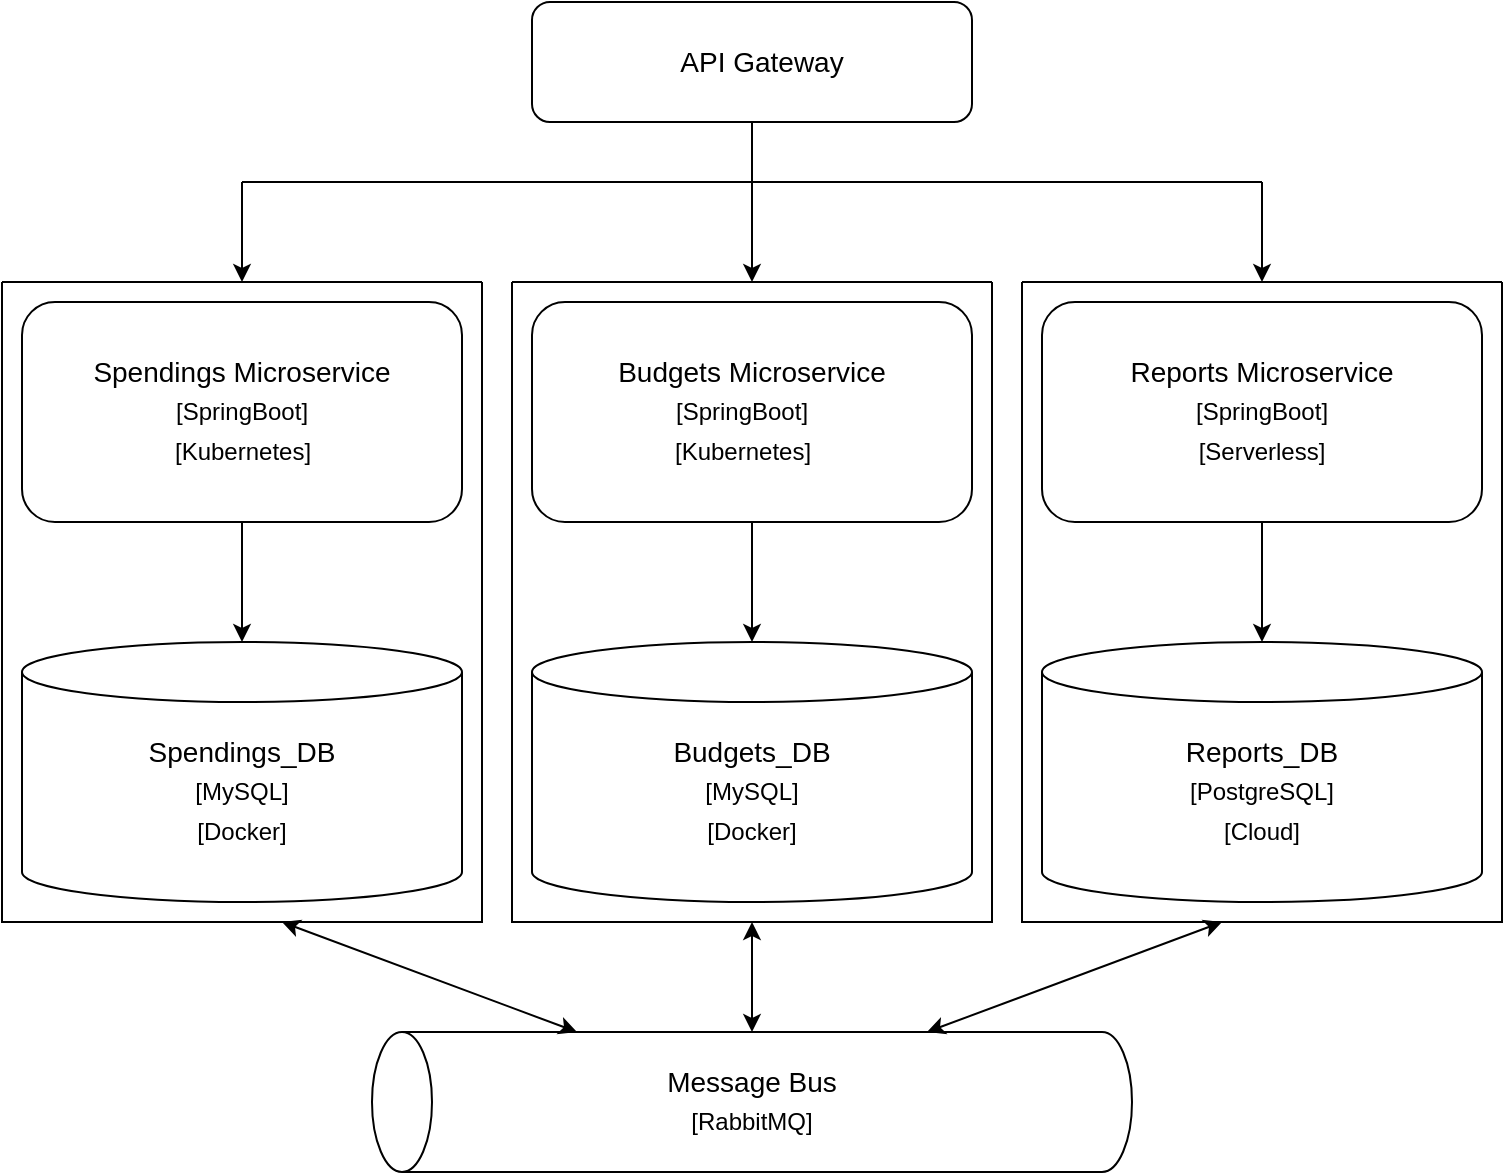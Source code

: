 <mxfile version="26.0.14">
  <diagram name="Page-1" id="SQc8vw-zwvbMmY3Mgi2k">
    <mxGraphModel dx="1050" dy="522" grid="1" gridSize="10" guides="1" tooltips="1" connect="1" arrows="1" fold="1" page="1" pageScale="1" pageWidth="850" pageHeight="1100" math="0" shadow="0">
      <root>
        <mxCell id="0" />
        <mxCell id="1" parent="0" />
        <mxCell id="tjJZk26gFueVfHyeQ9Kh-32" style="edgeStyle=orthogonalEdgeStyle;rounded=0;orthogonalLoop=1;jettySize=auto;html=1;entryX=0.5;entryY=0;entryDx=0;entryDy=0;" edge="1" parent="1" source="tjJZk26gFueVfHyeQ9Kh-1" target="tjJZk26gFueVfHyeQ9Kh-45">
          <mxGeometry relative="1" as="geometry" />
        </mxCell>
        <mxCell id="tjJZk26gFueVfHyeQ9Kh-1" value="" style="rounded=1;whiteSpace=wrap;html=1;" vertex="1" parent="1">
          <mxGeometry x="315" y="90" width="220" height="60" as="geometry" />
        </mxCell>
        <mxCell id="tjJZk26gFueVfHyeQ9Kh-2" value="&lt;font style=&quot;font-size: 14px;&quot;&gt;API Gateway&lt;/font&gt;" style="text;html=1;align=center;verticalAlign=middle;whiteSpace=wrap;rounded=0;" vertex="1" parent="1">
          <mxGeometry x="370" y="105" width="120" height="30" as="geometry" />
        </mxCell>
        <mxCell id="tjJZk26gFueVfHyeQ9Kh-37" style="edgeStyle=orthogonalEdgeStyle;rounded=0;orthogonalLoop=1;jettySize=auto;html=1;" edge="1" parent="1" source="tjJZk26gFueVfHyeQ9Kh-3" target="tjJZk26gFueVfHyeQ9Kh-17">
          <mxGeometry relative="1" as="geometry" />
        </mxCell>
        <mxCell id="tjJZk26gFueVfHyeQ9Kh-3" value="" style="rounded=1;whiteSpace=wrap;html=1;" vertex="1" parent="1">
          <mxGeometry x="60" y="240" width="220" height="110" as="geometry" />
        </mxCell>
        <mxCell id="tjJZk26gFueVfHyeQ9Kh-4" value="&lt;font style=&quot;font-size: 14px;&quot;&gt;Spendings Microservice&lt;/font&gt;" style="text;html=1;align=center;verticalAlign=middle;whiteSpace=wrap;rounded=0;" vertex="1" parent="1">
          <mxGeometry x="90" y="260" width="160" height="30" as="geometry" />
        </mxCell>
        <mxCell id="tjJZk26gFueVfHyeQ9Kh-5" value="[SpringBoot]" style="text;html=1;align=center;verticalAlign=middle;whiteSpace=wrap;rounded=0;" vertex="1" parent="1">
          <mxGeometry x="140" y="280" width="60" height="30" as="geometry" />
        </mxCell>
        <mxCell id="tjJZk26gFueVfHyeQ9Kh-38" style="edgeStyle=orthogonalEdgeStyle;rounded=0;orthogonalLoop=1;jettySize=auto;html=1;" edge="1" parent="1" source="tjJZk26gFueVfHyeQ9Kh-6" target="tjJZk26gFueVfHyeQ9Kh-21">
          <mxGeometry relative="1" as="geometry" />
        </mxCell>
        <mxCell id="tjJZk26gFueVfHyeQ9Kh-6" value="" style="rounded=1;whiteSpace=wrap;html=1;" vertex="1" parent="1">
          <mxGeometry x="315" y="240" width="220" height="110" as="geometry" />
        </mxCell>
        <mxCell id="tjJZk26gFueVfHyeQ9Kh-7" value="&lt;font style=&quot;font-size: 14px;&quot;&gt;Budgets Microservice&lt;/font&gt;" style="text;html=1;align=center;verticalAlign=middle;whiteSpace=wrap;rounded=0;" vertex="1" parent="1">
          <mxGeometry x="345" y="260" width="160" height="30" as="geometry" />
        </mxCell>
        <mxCell id="tjJZk26gFueVfHyeQ9Kh-8" value="[SpringBoot]" style="text;html=1;align=center;verticalAlign=middle;whiteSpace=wrap;rounded=0;" vertex="1" parent="1">
          <mxGeometry x="390" y="280" width="60" height="30" as="geometry" />
        </mxCell>
        <mxCell id="tjJZk26gFueVfHyeQ9Kh-9" value="" style="rounded=1;whiteSpace=wrap;html=1;" vertex="1" parent="1">
          <mxGeometry x="570" y="240" width="220" height="110" as="geometry" />
        </mxCell>
        <mxCell id="tjJZk26gFueVfHyeQ9Kh-10" value="&lt;font style=&quot;font-size: 14px;&quot;&gt;Reports Microservice&lt;/font&gt;" style="text;html=1;align=center;verticalAlign=middle;whiteSpace=wrap;rounded=0;" vertex="1" parent="1">
          <mxGeometry x="600" y="260" width="160" height="30" as="geometry" />
        </mxCell>
        <mxCell id="tjJZk26gFueVfHyeQ9Kh-11" value="[SpringBoot]" style="text;html=1;align=center;verticalAlign=middle;whiteSpace=wrap;rounded=0;" vertex="1" parent="1">
          <mxGeometry x="650" y="280" width="60" height="30" as="geometry" />
        </mxCell>
        <mxCell id="tjJZk26gFueVfHyeQ9Kh-12" value="[Serverless]" style="text;html=1;align=center;verticalAlign=middle;whiteSpace=wrap;rounded=0;" vertex="1" parent="1">
          <mxGeometry x="650" y="300" width="60" height="30" as="geometry" />
        </mxCell>
        <mxCell id="tjJZk26gFueVfHyeQ9Kh-14" value="[Kubernetes]" style="text;html=1;align=center;verticalAlign=middle;whiteSpace=wrap;rounded=0;" vertex="1" parent="1">
          <mxGeometry x="135.5" y="300" width="69" height="30" as="geometry" />
        </mxCell>
        <mxCell id="tjJZk26gFueVfHyeQ9Kh-16" value="[Kubernetes]" style="text;html=1;align=center;verticalAlign=middle;whiteSpace=wrap;rounded=0;" vertex="1" parent="1">
          <mxGeometry x="385.5" y="300" width="69" height="30" as="geometry" />
        </mxCell>
        <mxCell id="tjJZk26gFueVfHyeQ9Kh-17" value="" style="shape=cylinder3;whiteSpace=wrap;html=1;boundedLbl=1;backgroundOutline=1;size=15;" vertex="1" parent="1">
          <mxGeometry x="60" y="410" width="220" height="130" as="geometry" />
        </mxCell>
        <mxCell id="tjJZk26gFueVfHyeQ9Kh-18" value="&lt;font style=&quot;font-size: 14px;&quot;&gt;Spendings_DB&lt;/font&gt;" style="text;html=1;align=center;verticalAlign=middle;whiteSpace=wrap;rounded=0;" vertex="1" parent="1">
          <mxGeometry x="90" y="450" width="160" height="30" as="geometry" />
        </mxCell>
        <mxCell id="tjJZk26gFueVfHyeQ9Kh-19" value="[MySQL]" style="text;html=1;align=center;verticalAlign=middle;whiteSpace=wrap;rounded=0;" vertex="1" parent="1">
          <mxGeometry x="140" y="470" width="60" height="30" as="geometry" />
        </mxCell>
        <mxCell id="tjJZk26gFueVfHyeQ9Kh-20" value="[Docker]" style="text;html=1;align=center;verticalAlign=middle;whiteSpace=wrap;rounded=0;" vertex="1" parent="1">
          <mxGeometry x="140" y="490" width="60" height="30" as="geometry" />
        </mxCell>
        <mxCell id="tjJZk26gFueVfHyeQ9Kh-21" value="" style="shape=cylinder3;whiteSpace=wrap;html=1;boundedLbl=1;backgroundOutline=1;size=15;" vertex="1" parent="1">
          <mxGeometry x="315" y="410" width="220" height="130" as="geometry" />
        </mxCell>
        <mxCell id="tjJZk26gFueVfHyeQ9Kh-22" value="&lt;font style=&quot;font-size: 14px;&quot;&gt;Budgets_DB&lt;/font&gt;" style="text;html=1;align=center;verticalAlign=middle;whiteSpace=wrap;rounded=0;" vertex="1" parent="1">
          <mxGeometry x="345" y="450" width="160" height="30" as="geometry" />
        </mxCell>
        <mxCell id="tjJZk26gFueVfHyeQ9Kh-23" value="[MySQL]" style="text;html=1;align=center;verticalAlign=middle;whiteSpace=wrap;rounded=0;" vertex="1" parent="1">
          <mxGeometry x="395" y="470" width="60" height="30" as="geometry" />
        </mxCell>
        <mxCell id="tjJZk26gFueVfHyeQ9Kh-24" value="[Docker]" style="text;html=1;align=center;verticalAlign=middle;whiteSpace=wrap;rounded=0;" vertex="1" parent="1">
          <mxGeometry x="395" y="490" width="60" height="30" as="geometry" />
        </mxCell>
        <mxCell id="tjJZk26gFueVfHyeQ9Kh-25" value="" style="shape=cylinder3;whiteSpace=wrap;html=1;boundedLbl=1;backgroundOutline=1;size=15;" vertex="1" parent="1">
          <mxGeometry x="570" y="410" width="220" height="130" as="geometry" />
        </mxCell>
        <mxCell id="tjJZk26gFueVfHyeQ9Kh-26" value="&lt;font style=&quot;font-size: 14px;&quot;&gt;Reports_DB&lt;/font&gt;" style="text;html=1;align=center;verticalAlign=middle;whiteSpace=wrap;rounded=0;" vertex="1" parent="1">
          <mxGeometry x="600" y="450" width="160" height="30" as="geometry" />
        </mxCell>
        <mxCell id="tjJZk26gFueVfHyeQ9Kh-27" value="[PostgreSQL]" style="text;html=1;align=center;verticalAlign=middle;whiteSpace=wrap;rounded=0;" vertex="1" parent="1">
          <mxGeometry x="650" y="470" width="60" height="30" as="geometry" />
        </mxCell>
        <mxCell id="tjJZk26gFueVfHyeQ9Kh-28" value="[Cloud]" style="text;html=1;align=center;verticalAlign=middle;whiteSpace=wrap;rounded=0;" vertex="1" parent="1">
          <mxGeometry x="650" y="490" width="60" height="30" as="geometry" />
        </mxCell>
        <mxCell id="tjJZk26gFueVfHyeQ9Kh-29" value="" style="shape=cylinder3;whiteSpace=wrap;html=1;boundedLbl=1;backgroundOutline=1;size=15;rotation=-90;" vertex="1" parent="1">
          <mxGeometry x="390" y="450" width="70" height="380" as="geometry" />
        </mxCell>
        <mxCell id="tjJZk26gFueVfHyeQ9Kh-30" value="&lt;span style=&quot;font-size: 14px;&quot;&gt;Message Bus&lt;/span&gt;" style="text;html=1;align=center;verticalAlign=middle;whiteSpace=wrap;rounded=0;" vertex="1" parent="1">
          <mxGeometry x="345" y="615" width="160" height="30" as="geometry" />
        </mxCell>
        <mxCell id="tjJZk26gFueVfHyeQ9Kh-31" value="[RabbitMQ]" style="text;html=1;align=center;verticalAlign=middle;whiteSpace=wrap;rounded=0;" vertex="1" parent="1">
          <mxGeometry x="395" y="635" width="60" height="30" as="geometry" />
        </mxCell>
        <mxCell id="tjJZk26gFueVfHyeQ9Kh-33" value="" style="endArrow=none;html=1;rounded=0;" edge="1" parent="1">
          <mxGeometry width="50" height="50" relative="1" as="geometry">
            <mxPoint x="170" y="180" as="sourcePoint" />
            <mxPoint x="680" y="180" as="targetPoint" />
          </mxGeometry>
        </mxCell>
        <mxCell id="tjJZk26gFueVfHyeQ9Kh-34" value="" style="endArrow=classic;html=1;rounded=0;" edge="1" parent="1">
          <mxGeometry width="50" height="50" relative="1" as="geometry">
            <mxPoint x="170" y="180" as="sourcePoint" />
            <mxPoint x="170" y="230" as="targetPoint" />
          </mxGeometry>
        </mxCell>
        <mxCell id="tjJZk26gFueVfHyeQ9Kh-35" value="" style="endArrow=classic;html=1;rounded=0;" edge="1" parent="1">
          <mxGeometry width="50" height="50" relative="1" as="geometry">
            <mxPoint x="680" y="180" as="sourcePoint" />
            <mxPoint x="680" y="230" as="targetPoint" />
          </mxGeometry>
        </mxCell>
        <mxCell id="tjJZk26gFueVfHyeQ9Kh-39" style="edgeStyle=orthogonalEdgeStyle;rounded=0;orthogonalLoop=1;jettySize=auto;html=1;entryX=0.5;entryY=0;entryDx=0;entryDy=0;entryPerimeter=0;" edge="1" parent="1" source="tjJZk26gFueVfHyeQ9Kh-9" target="tjJZk26gFueVfHyeQ9Kh-25">
          <mxGeometry relative="1" as="geometry" />
        </mxCell>
        <mxCell id="tjJZk26gFueVfHyeQ9Kh-41" value="" style="endArrow=classic;startArrow=classic;html=1;rounded=0;entryX=0.5;entryY=1;entryDx=0;entryDy=0;entryPerimeter=0;exitX=1;exitY=0.5;exitDx=0;exitDy=0;exitPerimeter=0;" edge="1" parent="1" source="tjJZk26gFueVfHyeQ9Kh-29">
          <mxGeometry width="50" height="50" relative="1" as="geometry">
            <mxPoint x="400" y="620" as="sourcePoint" />
            <mxPoint x="425" y="550" as="targetPoint" />
          </mxGeometry>
        </mxCell>
        <mxCell id="tjJZk26gFueVfHyeQ9Kh-42" value="" style="endArrow=classic;startArrow=classic;html=1;rounded=0;entryX=0.5;entryY=1;entryDx=0;entryDy=0;entryPerimeter=0;exitX=1;exitY=0;exitDx=0;exitDy=277.5;exitPerimeter=0;" edge="1" parent="1" source="tjJZk26gFueVfHyeQ9Kh-29">
          <mxGeometry width="50" height="50" relative="1" as="geometry">
            <mxPoint x="400" y="620" as="sourcePoint" />
            <mxPoint x="660" y="550" as="targetPoint" />
          </mxGeometry>
        </mxCell>
        <mxCell id="tjJZk26gFueVfHyeQ9Kh-43" value="" style="endArrow=classic;startArrow=classic;html=1;rounded=0;entryX=0.5;entryY=1;entryDx=0;entryDy=0;entryPerimeter=0;exitX=1;exitY=0;exitDx=0;exitDy=102.5;exitPerimeter=0;" edge="1" parent="1" source="tjJZk26gFueVfHyeQ9Kh-29">
          <mxGeometry width="50" height="50" relative="1" as="geometry">
            <mxPoint x="80" y="690" as="sourcePoint" />
            <mxPoint x="190" y="550" as="targetPoint" />
          </mxGeometry>
        </mxCell>
        <mxCell id="tjJZk26gFueVfHyeQ9Kh-44" value="" style="swimlane;startSize=0;" vertex="1" parent="1">
          <mxGeometry x="50" y="230" width="240" height="320" as="geometry" />
        </mxCell>
        <mxCell id="tjJZk26gFueVfHyeQ9Kh-45" value="" style="swimlane;startSize=0;" vertex="1" parent="1">
          <mxGeometry x="305" y="230" width="240" height="320" as="geometry" />
        </mxCell>
        <mxCell id="tjJZk26gFueVfHyeQ9Kh-46" value="" style="swimlane;startSize=0;" vertex="1" parent="1">
          <mxGeometry x="560" y="230" width="240" height="320" as="geometry">
            <mxRectangle x="560" y="230" width="50" height="40" as="alternateBounds" />
          </mxGeometry>
        </mxCell>
      </root>
    </mxGraphModel>
  </diagram>
</mxfile>
